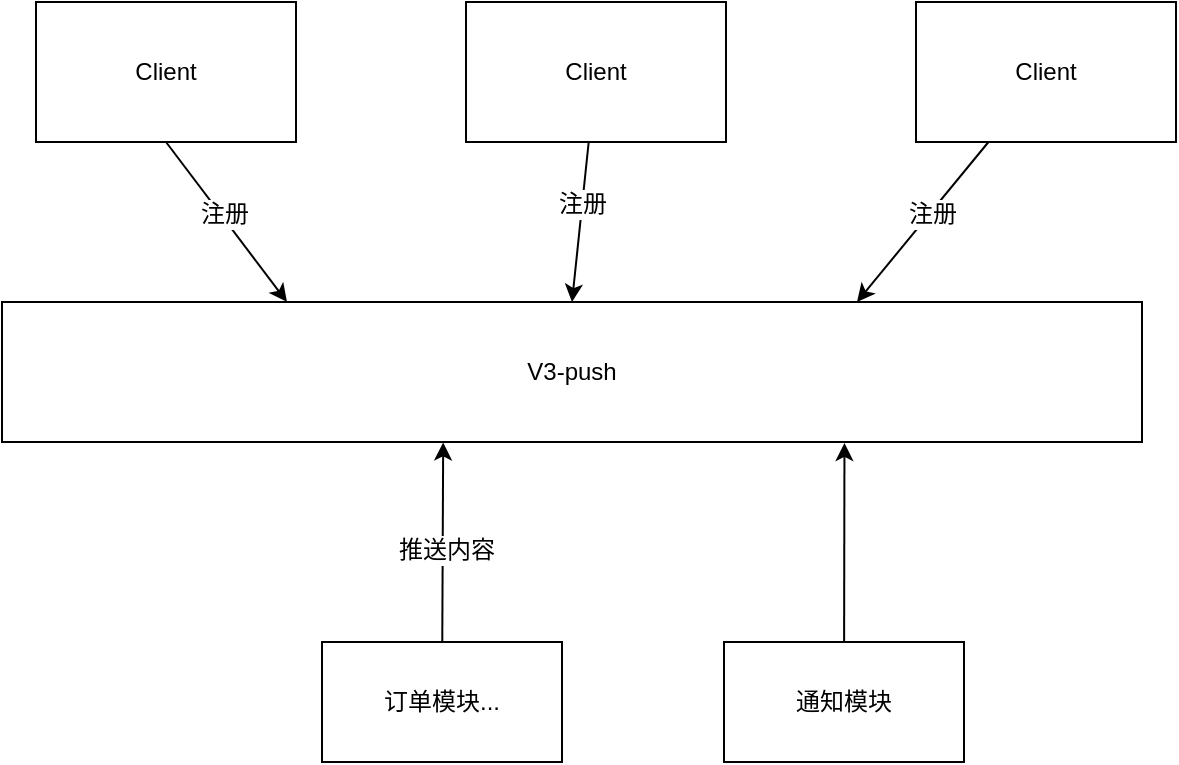 <mxfile version="10.7.3" type="github"><diagram id="fq_EbyZj-R1acIAUhP_n" name="第 1 页"><mxGraphModel dx="1398" dy="701" grid="1" gridSize="10" guides="1" tooltips="1" connect="1" arrows="1" fold="1" page="1" pageScale="1" pageWidth="2336" pageHeight="1654" math="0" shadow="0"><root><mxCell id="0"/><mxCell id="1" parent="0"/><mxCell id="BQIJmzJnTSJp3liUJz6o-13" style="edgeStyle=none;rounded=0;orthogonalLoop=1;jettySize=auto;html=1;exitX=0.5;exitY=1;exitDx=0;exitDy=0;entryX=0.25;entryY=0;entryDx=0;entryDy=0;" edge="1" parent="1" source="BQIJmzJnTSJp3liUJz6o-1" target="BQIJmzJnTSJp3liUJz6o-4"><mxGeometry relative="1" as="geometry"/></mxCell><mxCell id="BQIJmzJnTSJp3liUJz6o-21" value="注册" style="text;html=1;resizable=0;points=[];align=center;verticalAlign=middle;labelBackgroundColor=#ffffff;" vertex="1" connectable="0" parent="BQIJmzJnTSJp3liUJz6o-13"><mxGeometry x="-0.081" y="1" relative="1" as="geometry"><mxPoint as="offset"/></mxGeometry></mxCell><mxCell id="BQIJmzJnTSJp3liUJz6o-1" value="Client" style="rounded=0;whiteSpace=wrap;html=1;" vertex="1" parent="1"><mxGeometry x="270" y="140" width="130" height="70" as="geometry"/></mxCell><mxCell id="BQIJmzJnTSJp3liUJz6o-14" style="edgeStyle=none;rounded=0;orthogonalLoop=1;jettySize=auto;html=1;entryX=0.5;entryY=0;entryDx=0;entryDy=0;" edge="1" parent="1" source="BQIJmzJnTSJp3liUJz6o-2" target="BQIJmzJnTSJp3liUJz6o-4"><mxGeometry relative="1" as="geometry"/></mxCell><mxCell id="BQIJmzJnTSJp3liUJz6o-22" value="注册" style="text;html=1;resizable=0;points=[];align=center;verticalAlign=middle;labelBackgroundColor=#ffffff;" vertex="1" connectable="0" parent="BQIJmzJnTSJp3liUJz6o-14"><mxGeometry x="-0.225" relative="1" as="geometry"><mxPoint as="offset"/></mxGeometry></mxCell><mxCell id="BQIJmzJnTSJp3liUJz6o-2" value="Client" style="rounded=0;whiteSpace=wrap;html=1;" vertex="1" parent="1"><mxGeometry x="485" y="140" width="130" height="70" as="geometry"/></mxCell><mxCell id="BQIJmzJnTSJp3liUJz6o-15" style="edgeStyle=none;rounded=0;orthogonalLoop=1;jettySize=auto;html=1;entryX=0.75;entryY=0;entryDx=0;entryDy=0;" edge="1" parent="1" source="BQIJmzJnTSJp3liUJz6o-3" target="BQIJmzJnTSJp3liUJz6o-4"><mxGeometry relative="1" as="geometry"/></mxCell><mxCell id="BQIJmzJnTSJp3liUJz6o-23" value="注册" style="text;html=1;resizable=0;points=[];align=center;verticalAlign=middle;labelBackgroundColor=#ffffff;" vertex="1" connectable="0" parent="BQIJmzJnTSJp3liUJz6o-15"><mxGeometry x="-0.113" y="1" relative="1" as="geometry"><mxPoint as="offset"/></mxGeometry></mxCell><mxCell id="BQIJmzJnTSJp3liUJz6o-3" value="Client" style="rounded=0;whiteSpace=wrap;html=1;" vertex="1" parent="1"><mxGeometry x="710" y="140" width="130" height="70" as="geometry"/></mxCell><mxCell id="BQIJmzJnTSJp3liUJz6o-4" value="V3-push" style="rounded=0;whiteSpace=wrap;html=1;" vertex="1" parent="1"><mxGeometry x="253" y="290" width="570" height="70" as="geometry"/></mxCell><mxCell id="BQIJmzJnTSJp3liUJz6o-17" style="edgeStyle=none;rounded=0;orthogonalLoop=1;jettySize=auto;html=1;entryX=0.387;entryY=1.003;entryDx=0;entryDy=0;entryPerimeter=0;" edge="1" parent="1" source="BQIJmzJnTSJp3liUJz6o-16" target="BQIJmzJnTSJp3liUJz6o-4"><mxGeometry relative="1" as="geometry"/></mxCell><mxCell id="BQIJmzJnTSJp3liUJz6o-18" value="推送内容&lt;br&gt;" style="text;html=1;resizable=0;points=[];align=center;verticalAlign=middle;labelBackgroundColor=#ffffff;" vertex="1" connectable="0" parent="BQIJmzJnTSJp3liUJz6o-17"><mxGeometry x="-0.082" y="-1" relative="1" as="geometry"><mxPoint as="offset"/></mxGeometry></mxCell><mxCell id="BQIJmzJnTSJp3liUJz6o-16" value="订单模块..." style="rounded=0;whiteSpace=wrap;html=1;" vertex="1" parent="1"><mxGeometry x="413" y="460" width="120" height="60" as="geometry"/></mxCell><mxCell id="BQIJmzJnTSJp3liUJz6o-20" style="edgeStyle=none;rounded=0;orthogonalLoop=1;jettySize=auto;html=1;entryX=0.739;entryY=1.007;entryDx=0;entryDy=0;entryPerimeter=0;" edge="1" parent="1" source="BQIJmzJnTSJp3liUJz6o-19" target="BQIJmzJnTSJp3liUJz6o-4"><mxGeometry relative="1" as="geometry"/></mxCell><mxCell id="BQIJmzJnTSJp3liUJz6o-19" value="通知模块" style="rounded=0;whiteSpace=wrap;html=1;" vertex="1" parent="1"><mxGeometry x="614" y="460" width="120" height="60" as="geometry"/></mxCell></root></mxGraphModel></diagram></mxfile>